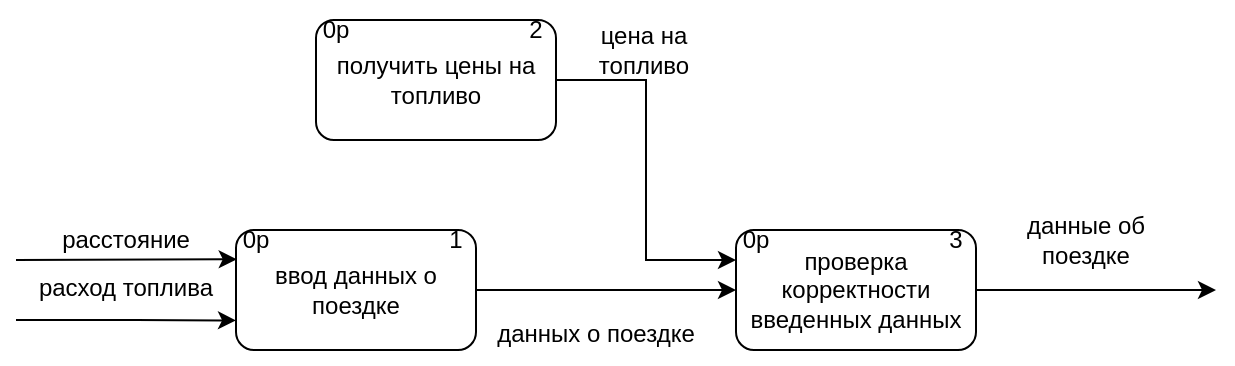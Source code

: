 <mxfile version="20.4.0" type="device"><diagram id="xDRJz1peAKhQ-hqv1KLx" name="Страница 1"><mxGraphModel dx="813" dy="446" grid="1" gridSize="10" guides="1" tooltips="1" connect="1" arrows="1" fold="1" page="1" pageScale="1" pageWidth="827" pageHeight="1169" math="0" shadow="0"><root><mxCell id="0"/><mxCell id="1" parent="0"/><mxCell id="KIuqWbfiFQn37eqxoMrL-1" value="" style="endArrow=classic;html=1;rounded=0;entryX=-0.001;entryY=0.327;entryDx=0;entryDy=0;entryPerimeter=0;" parent="1" edge="1"><mxGeometry width="50" height="50" relative="1" as="geometry"><mxPoint x="130" y="280" as="sourcePoint"/><mxPoint x="240.36" y="279.62" as="targetPoint"/></mxGeometry></mxCell><mxCell id="KIuqWbfiFQn37eqxoMrL-2" value="расстояние" style="text;html=1;strokeColor=none;fillColor=none;align=center;verticalAlign=middle;whiteSpace=wrap;rounded=0;" parent="1" vertex="1"><mxGeometry x="155.0" y="265" width="60" height="10" as="geometry"/></mxCell><mxCell id="KIuqWbfiFQn37eqxoMrL-3" value="" style="endArrow=classic;html=1;rounded=0;entryX=-0.004;entryY=0.837;entryDx=0;entryDy=0;entryPerimeter=0;" parent="1" edge="1"><mxGeometry width="50" height="50" relative="1" as="geometry"><mxPoint x="130" y="310" as="sourcePoint"/><mxPoint x="240" y="310.22" as="targetPoint"/><Array as="points"><mxPoint x="190" y="310"/></Array></mxGeometry></mxCell><mxCell id="KIuqWbfiFQn37eqxoMrL-4" value="расход топлива" style="text;html=1;strokeColor=none;fillColor=none;align=center;verticalAlign=middle;whiteSpace=wrap;rounded=0;" parent="1" vertex="1"><mxGeometry x="140.0" y="285" width="90" height="17" as="geometry"/></mxCell><mxCell id="KIuqWbfiFQn37eqxoMrL-7" value="" style="edgeStyle=orthogonalEdgeStyle;rounded=0;orthogonalLoop=1;jettySize=auto;html=1;" parent="1" source="KIuqWbfiFQn37eqxoMrL-5" target="KIuqWbfiFQn37eqxoMrL-6" edge="1"><mxGeometry relative="1" as="geometry"/></mxCell><mxCell id="KIuqWbfiFQn37eqxoMrL-5" value="ввод данных о поездке" style="rounded=1;whiteSpace=wrap;html=1;" parent="1" vertex="1"><mxGeometry x="240" y="265" width="120" height="60" as="geometry"/></mxCell><mxCell id="KIuqWbfiFQn37eqxoMrL-6" value="проверка корректности введенных данных" style="rounded=1;whiteSpace=wrap;html=1;" parent="1" vertex="1"><mxGeometry x="490" y="265" width="120" height="60" as="geometry"/></mxCell><mxCell id="KIuqWbfiFQn37eqxoMrL-8" value="данных о поездке" style="text;html=1;strokeColor=none;fillColor=none;align=center;verticalAlign=middle;whiteSpace=wrap;rounded=0;" parent="1" vertex="1"><mxGeometry x="360" y="302" width="120" height="30" as="geometry"/></mxCell><mxCell id="KIuqWbfiFQn37eqxoMrL-9" value="" style="endArrow=classic;html=1;rounded=0;exitX=1;exitY=0.5;exitDx=0;exitDy=0;" parent="1" source="KIuqWbfiFQn37eqxoMrL-6" edge="1"><mxGeometry width="50" height="50" relative="1" as="geometry"><mxPoint x="630" y="290" as="sourcePoint"/><mxPoint x="730" y="295" as="targetPoint"/></mxGeometry></mxCell><mxCell id="KIuqWbfiFQn37eqxoMrL-10" value="данные об поездке" style="text;html=1;strokeColor=none;fillColor=none;align=center;verticalAlign=middle;whiteSpace=wrap;rounded=0;" parent="1" vertex="1"><mxGeometry x="620" y="255" width="90" height="30" as="geometry"/></mxCell><mxCell id="KIuqWbfiFQn37eqxoMrL-12" value="0р" style="text;html=1;strokeColor=none;fillColor=none;align=center;verticalAlign=middle;whiteSpace=wrap;rounded=0;" parent="1" vertex="1"><mxGeometry x="470" y="255" width="60" height="30" as="geometry"/></mxCell><mxCell id="KIuqWbfiFQn37eqxoMrL-13" value="1" style="text;html=1;strokeColor=none;fillColor=none;align=center;verticalAlign=middle;whiteSpace=wrap;rounded=0;" parent="1" vertex="1"><mxGeometry x="320" y="255" width="60" height="30" as="geometry"/></mxCell><mxCell id="KIuqWbfiFQn37eqxoMrL-14" value="3" style="text;html=1;strokeColor=none;fillColor=none;align=center;verticalAlign=middle;whiteSpace=wrap;rounded=0;" parent="1" vertex="1"><mxGeometry x="570" y="255" width="60" height="30" as="geometry"/></mxCell><mxCell id="KIuqWbfiFQn37eqxoMrL-19" style="edgeStyle=orthogonalEdgeStyle;rounded=0;orthogonalLoop=1;jettySize=auto;html=1;entryX=0;entryY=0.25;entryDx=0;entryDy=0;" parent="1" source="KIuqWbfiFQn37eqxoMrL-15" target="KIuqWbfiFQn37eqxoMrL-6" edge="1"><mxGeometry relative="1" as="geometry"/></mxCell><mxCell id="KIuqWbfiFQn37eqxoMrL-15" value="получить цены на топливо" style="rounded=1;whiteSpace=wrap;html=1;" parent="1" vertex="1"><mxGeometry x="280" y="160" width="120" height="60" as="geometry"/></mxCell><mxCell id="KIuqWbfiFQn37eqxoMrL-16" value="2" style="text;html=1;strokeColor=none;fillColor=none;align=center;verticalAlign=middle;whiteSpace=wrap;rounded=0;" parent="1" vertex="1"><mxGeometry x="360" y="150" width="60" height="30" as="geometry"/></mxCell><mxCell id="KIuqWbfiFQn37eqxoMrL-17" value="0р" style="text;html=1;strokeColor=none;fillColor=none;align=center;verticalAlign=middle;whiteSpace=wrap;rounded=0;" parent="1" vertex="1"><mxGeometry x="220" y="255" width="60" height="30" as="geometry"/></mxCell><mxCell id="KIuqWbfiFQn37eqxoMrL-11" value="0р" style="text;html=1;strokeColor=none;fillColor=none;align=center;verticalAlign=middle;whiteSpace=wrap;rounded=0;" parent="1" vertex="1"><mxGeometry x="260" y="150" width="60" height="30" as="geometry"/></mxCell><mxCell id="KIuqWbfiFQn37eqxoMrL-18" value="цена на топливо" style="text;html=1;strokeColor=none;fillColor=none;align=center;verticalAlign=middle;whiteSpace=wrap;rounded=0;" parent="1" vertex="1"><mxGeometry x="414" y="160" width="60" height="30" as="geometry"/></mxCell></root></mxGraphModel></diagram></mxfile>